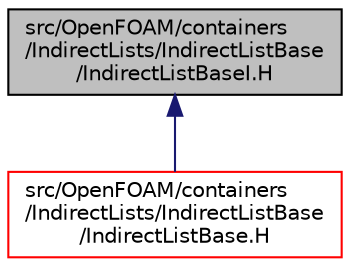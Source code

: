 digraph "src/OpenFOAM/containers/IndirectLists/IndirectListBase/IndirectListBaseI.H"
{
  bgcolor="transparent";
  edge [fontname="Helvetica",fontsize="10",labelfontname="Helvetica",labelfontsize="10"];
  node [fontname="Helvetica",fontsize="10",shape=record];
  Node1 [label="src/OpenFOAM/containers\l/IndirectLists/IndirectListBase\l/IndirectListBaseI.H",height=0.2,width=0.4,color="black", fillcolor="grey75", style="filled" fontcolor="black"];
  Node1 -> Node2 [dir="back",color="midnightblue",fontsize="10",style="solid",fontname="Helvetica"];
  Node2 [label="src/OpenFOAM/containers\l/IndirectLists/IndirectListBase\l/IndirectListBase.H",height=0.2,width=0.4,color="red",URL="$IndirectListBase_8H.html"];
}
